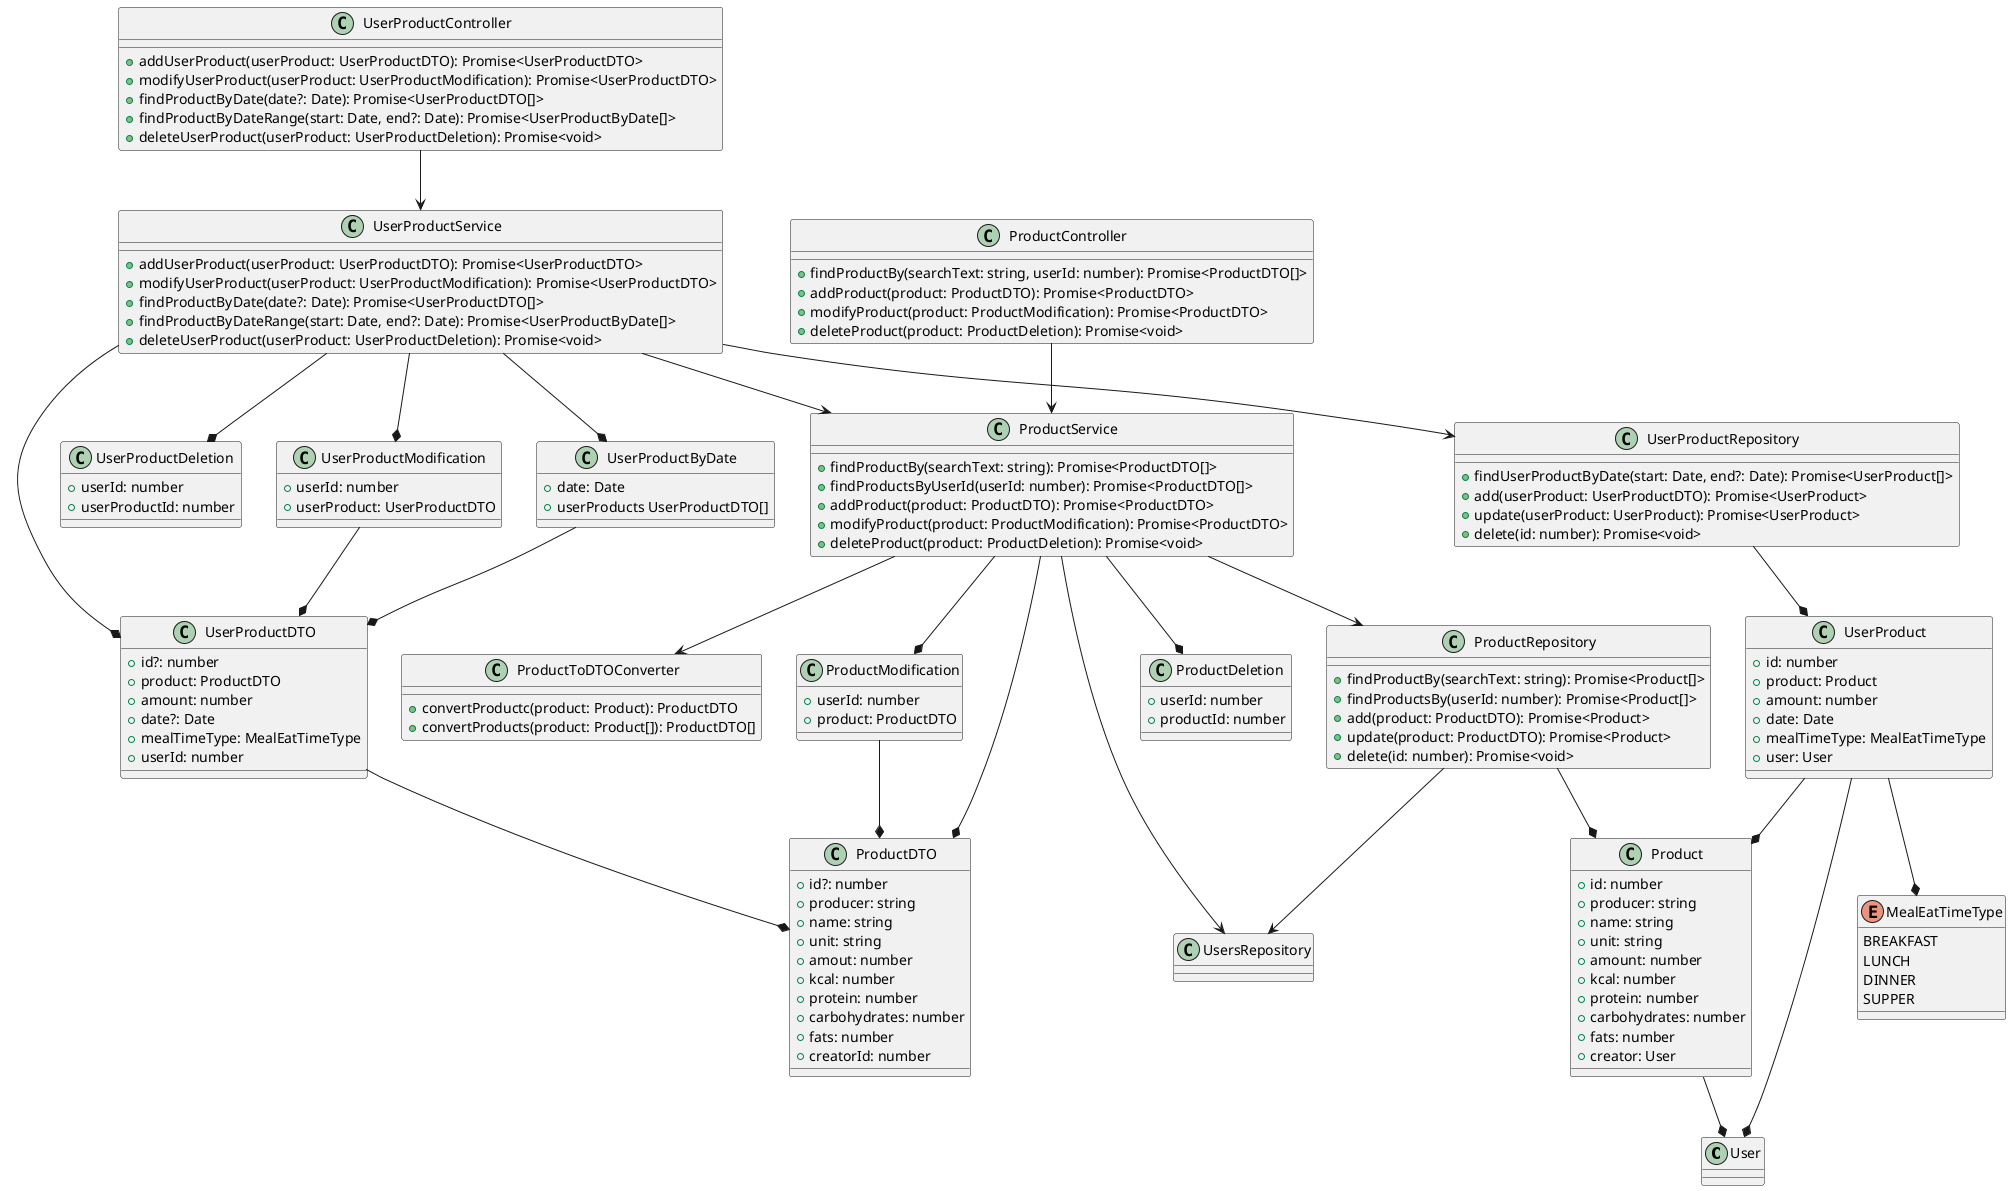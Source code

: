 @startuml

class User {
}


class ProductDTO {
    + id?: number
    + producer: string
    + name: string
    + unit: string
    + amout: number
    + kcal: number
    + protein: number
    + carbohydrates: number
    + fats: number
    + creatorId: number
}

class ProductModification {
    + userId: number
    + product: ProductDTO
}
ProductModification --* ProductDTO

class ProductDeletion {
    + userId: number
    + productId: number
}

class ProductController {
    + findProductBy(searchText: string, userId: number): Promise<ProductDTO[]>
    + addProduct(product: ProductDTO): Promise<ProductDTO>
    + modifyProduct(product: ProductModification): Promise<ProductDTO>
    + deleteProduct(product: ProductDeletion): Promise<void>
}
ProductController --> ProductService

class UsersRepository {
}

class ProductToDTOConverter {
    + convertProductc(product: Product): ProductDTO
    + convertProducts(product: Product[]): ProductDTO[]
}

class ProductService {
    + findProductBy(searchText: string): Promise<ProductDTO[]>
    + findProductsByUserId(userId: number): Promise<ProductDTO[]>
    + addProduct(product: ProductDTO): Promise<ProductDTO>
    + modifyProduct(product: ProductModification): Promise<ProductDTO>
    + deleteProduct(product: ProductDeletion): Promise<void>
}
ProductService --> ProductRepository
ProductService --> UsersRepository
ProductService --> ProductToDTOConverter
ProductService --* ProductDTO
ProductService --* ProductDeletion
ProductService --* ProductModification

class ProductRepository {
    + findProductBy(searchText: string): Promise<Product[]>
    + findProductsBy(userId: number): Promise<Product[]>
    + add(product: ProductDTO): Promise<Product>
    + update(product: ProductDTO): Promise<Product>
    + delete(id: number): Promise<void>
}
ProductRepository --* Product
ProductRepository --> UsersRepository

class Product {
    + id: number
    + producer: string
    + name: string
    + unit: string
    + amount: number
    + kcal: number
    + protein: number
    + carbohydrates: number
    + fats: number
    + creator: User
}
Product --* User

class UserProductModification {
    + userId: number
    + userProduct: UserProductDTO
}
UserProductModification --* UserProductDTO

class UserProductDeletion {
    + userId: number
    + userProductId: number
}

class UserProductByDate {
    + date: Date
    + userProducts UserProductDTO[]
}
UserProductByDate --* UserProductDTO

class UserProductDTO {
    + id?: number
    + product: ProductDTO
    + amount: number
    + date?: Date
    + mealTimeType: MealEatTimeType
    + userId: number
}
UserProductDTO --* ProductDTO

class UserProductController {
    + addUserProduct(userProduct: UserProductDTO): Promise<UserProductDTO>
    + modifyUserProduct(userProduct: UserProductModification): Promise<UserProductDTO>
    + findProductByDate(date?: Date): Promise<UserProductDTO[]>
    + findProductByDateRange(start: Date, end?: Date): Promise<UserProductByDate[]>
    + deleteUserProduct(userProduct: UserProductDeletion): Promise<void>
}
UserProductController --> UserProductService

class UserProductService {
    + addUserProduct(userProduct: UserProductDTO): Promise<UserProductDTO>
    + modifyUserProduct(userProduct: UserProductModification): Promise<UserProductDTO>
    + findProductByDate(date?: Date): Promise<UserProductDTO[]>
    + findProductByDateRange(start: Date, end?: Date): Promise<UserProductByDate[]>
    + deleteUserProduct(userProduct: UserProductDeletion): Promise<void>
}
UserProductService --> UserProductRepository
UserProductService --> ProductService
UserProductService --* UserProductDTO
UserProductService --* UserProductDeletion
UserProductService --* UserProductModification
UserProductService --* UserProductByDate

class UserProductRepository {
    + findUserProductByDate(start: Date, end?: Date): Promise<UserProduct[]>
    + add(userProduct: UserProductDTO): Promise<UserProduct>
    + update(userProduct: UserProduct): Promise<UserProduct>
    + delete(id: number): Promise<void>
}
UserProductRepository --* UserProduct

enum MealEatTimeType {
    BREAKFAST
    LUNCH
    DINNER
    SUPPER
}

class UserProduct {
    + id: number
    + product: Product
    + amount: number
    + date: Date
    + mealTimeType: MealEatTimeType
    + user: User
}
UserProduct --* User
UserProduct --* Product
UserProduct --* MealEatTimeType

@enduml